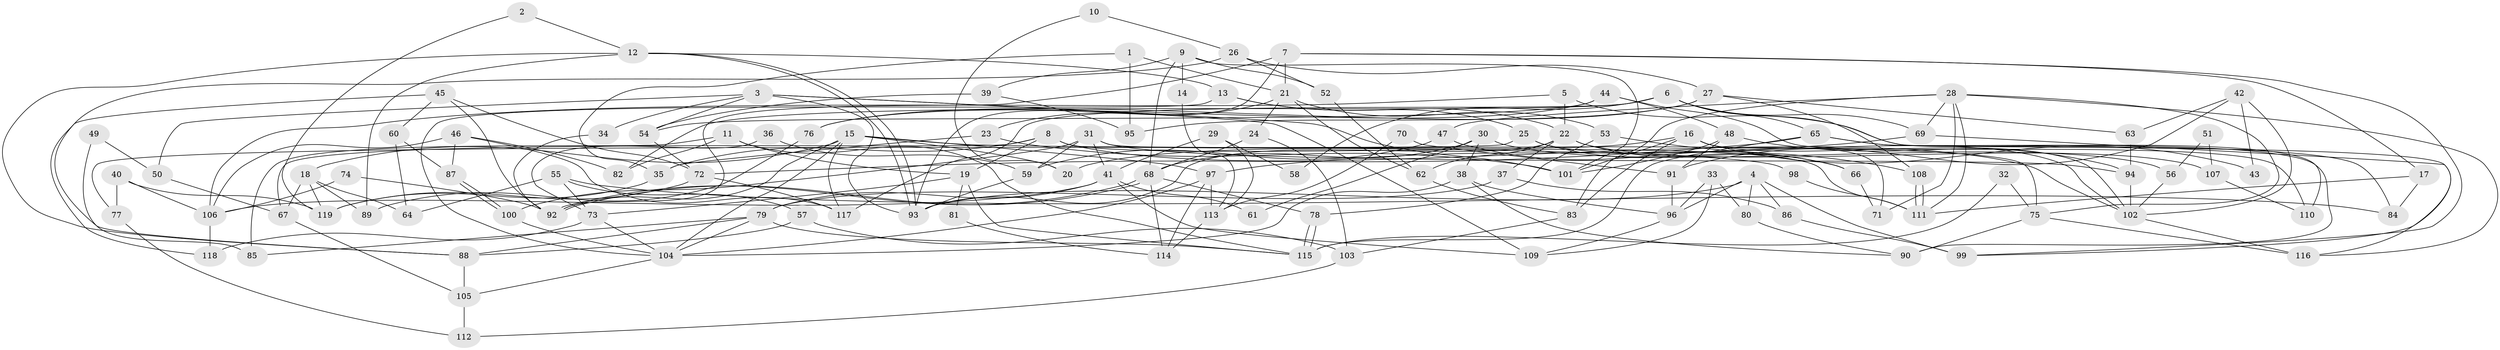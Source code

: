 // Generated by graph-tools (version 1.1) at 2025/26/03/09/25 03:26:22]
// undirected, 119 vertices, 238 edges
graph export_dot {
graph [start="1"]
  node [color=gray90,style=filled];
  1;
  2;
  3;
  4;
  5;
  6;
  7;
  8;
  9;
  10;
  11;
  12;
  13;
  14;
  15;
  16;
  17;
  18;
  19;
  20;
  21;
  22;
  23;
  24;
  25;
  26;
  27;
  28;
  29;
  30;
  31;
  32;
  33;
  34;
  35;
  36;
  37;
  38;
  39;
  40;
  41;
  42;
  43;
  44;
  45;
  46;
  47;
  48;
  49;
  50;
  51;
  52;
  53;
  54;
  55;
  56;
  57;
  58;
  59;
  60;
  61;
  62;
  63;
  64;
  65;
  66;
  67;
  68;
  69;
  70;
  71;
  72;
  73;
  74;
  75;
  76;
  77;
  78;
  79;
  80;
  81;
  82;
  83;
  84;
  85;
  86;
  87;
  88;
  89;
  90;
  91;
  92;
  93;
  94;
  95;
  96;
  97;
  98;
  99;
  100;
  101;
  102;
  103;
  104;
  105;
  106;
  107;
  108;
  109;
  110;
  111;
  112;
  113;
  114;
  115;
  116;
  117;
  118;
  119;
  1 -- 21;
  1 -- 35;
  1 -- 95;
  2 -- 12;
  2 -- 119;
  3 -- 54;
  3 -- 93;
  3 -- 34;
  3 -- 50;
  3 -- 101;
  3 -- 109;
  4 -- 99;
  4 -- 93;
  4 -- 80;
  4 -- 86;
  4 -- 96;
  5 -- 116;
  5 -- 22;
  5 -- 106;
  6 -- 82;
  6 -- 65;
  6 -- 58;
  6 -- 69;
  6 -- 110;
  6 -- 117;
  7 -- 99;
  7 -- 92;
  7 -- 17;
  7 -- 21;
  7 -- 93;
  8 -- 19;
  8 -- 111;
  8 -- 35;
  8 -- 67;
  8 -- 102;
  9 -- 68;
  9 -- 101;
  9 -- 14;
  9 -- 39;
  9 -- 52;
  10 -- 26;
  10 -- 20;
  11 -- 115;
  11 -- 19;
  11 -- 82;
  11 -- 85;
  12 -- 13;
  12 -- 93;
  12 -- 93;
  12 -- 88;
  12 -- 89;
  13 -- 25;
  13 -- 104;
  13 -- 22;
  14 -- 113;
  15 -- 97;
  15 -- 104;
  15 -- 18;
  15 -- 20;
  15 -- 92;
  15 -- 98;
  15 -- 117;
  16 -- 83;
  16 -- 102;
  16 -- 20;
  16 -- 43;
  16 -- 71;
  16 -- 101;
  17 -- 84;
  17 -- 111;
  18 -- 67;
  18 -- 64;
  18 -- 89;
  18 -- 119;
  19 -- 115;
  19 -- 73;
  19 -- 81;
  21 -- 23;
  21 -- 24;
  21 -- 53;
  21 -- 62;
  22 -- 93;
  22 -- 37;
  22 -- 62;
  22 -- 66;
  22 -- 107;
  23 -- 101;
  23 -- 35;
  24 -- 103;
  24 -- 68;
  25 -- 102;
  25 -- 66;
  25 -- 77;
  26 -- 27;
  26 -- 52;
  26 -- 88;
  27 -- 95;
  27 -- 108;
  27 -- 63;
  27 -- 76;
  28 -- 111;
  28 -- 47;
  28 -- 69;
  28 -- 71;
  28 -- 75;
  28 -- 83;
  28 -- 116;
  29 -- 113;
  29 -- 41;
  29 -- 58;
  30 -- 68;
  30 -- 38;
  30 -- 56;
  30 -- 61;
  31 -- 75;
  31 -- 100;
  31 -- 41;
  31 -- 59;
  31 -- 94;
  32 -- 75;
  32 -- 115;
  33 -- 80;
  33 -- 109;
  33 -- 96;
  34 -- 92;
  35 -- 119;
  36 -- 59;
  36 -- 73;
  37 -- 79;
  37 -- 86;
  38 -- 96;
  38 -- 90;
  38 -- 104;
  39 -- 54;
  39 -- 95;
  40 -- 119;
  40 -- 106;
  40 -- 77;
  41 -- 109;
  41 -- 61;
  41 -- 79;
  41 -- 106;
  42 -- 63;
  42 -- 102;
  42 -- 43;
  42 -- 91;
  44 -- 48;
  44 -- 76;
  44 -- 54;
  44 -- 110;
  45 -- 92;
  45 -- 60;
  45 -- 72;
  45 -- 118;
  46 -- 117;
  46 -- 106;
  46 -- 82;
  46 -- 87;
  47 -- 66;
  47 -- 59;
  48 -- 101;
  48 -- 91;
  48 -- 94;
  49 -- 50;
  49 -- 85;
  50 -- 67;
  51 -- 56;
  51 -- 107;
  52 -- 62;
  53 -- 78;
  53 -- 108;
  54 -- 72;
  55 -- 73;
  55 -- 57;
  55 -- 64;
  55 -- 84;
  56 -- 102;
  57 -- 103;
  57 -- 88;
  59 -- 93;
  60 -- 87;
  60 -- 64;
  62 -- 83;
  63 -- 94;
  65 -- 72;
  65 -- 115;
  65 -- 84;
  65 -- 90;
  66 -- 71;
  67 -- 105;
  68 -- 92;
  68 -- 92;
  68 -- 78;
  68 -- 114;
  69 -- 97;
  69 -- 99;
  70 -- 91;
  70 -- 113;
  72 -- 117;
  72 -- 119;
  73 -- 104;
  73 -- 118;
  74 -- 92;
  74 -- 106;
  75 -- 116;
  75 -- 90;
  76 -- 89;
  77 -- 112;
  78 -- 115;
  78 -- 115;
  79 -- 88;
  79 -- 85;
  79 -- 104;
  79 -- 115;
  80 -- 90;
  81 -- 114;
  83 -- 103;
  86 -- 99;
  87 -- 100;
  87 -- 100;
  88 -- 105;
  91 -- 96;
  94 -- 102;
  96 -- 109;
  97 -- 104;
  97 -- 113;
  97 -- 114;
  98 -- 111;
  100 -- 104;
  102 -- 116;
  103 -- 112;
  104 -- 105;
  105 -- 112;
  106 -- 118;
  107 -- 110;
  108 -- 111;
  108 -- 111;
  113 -- 114;
}
